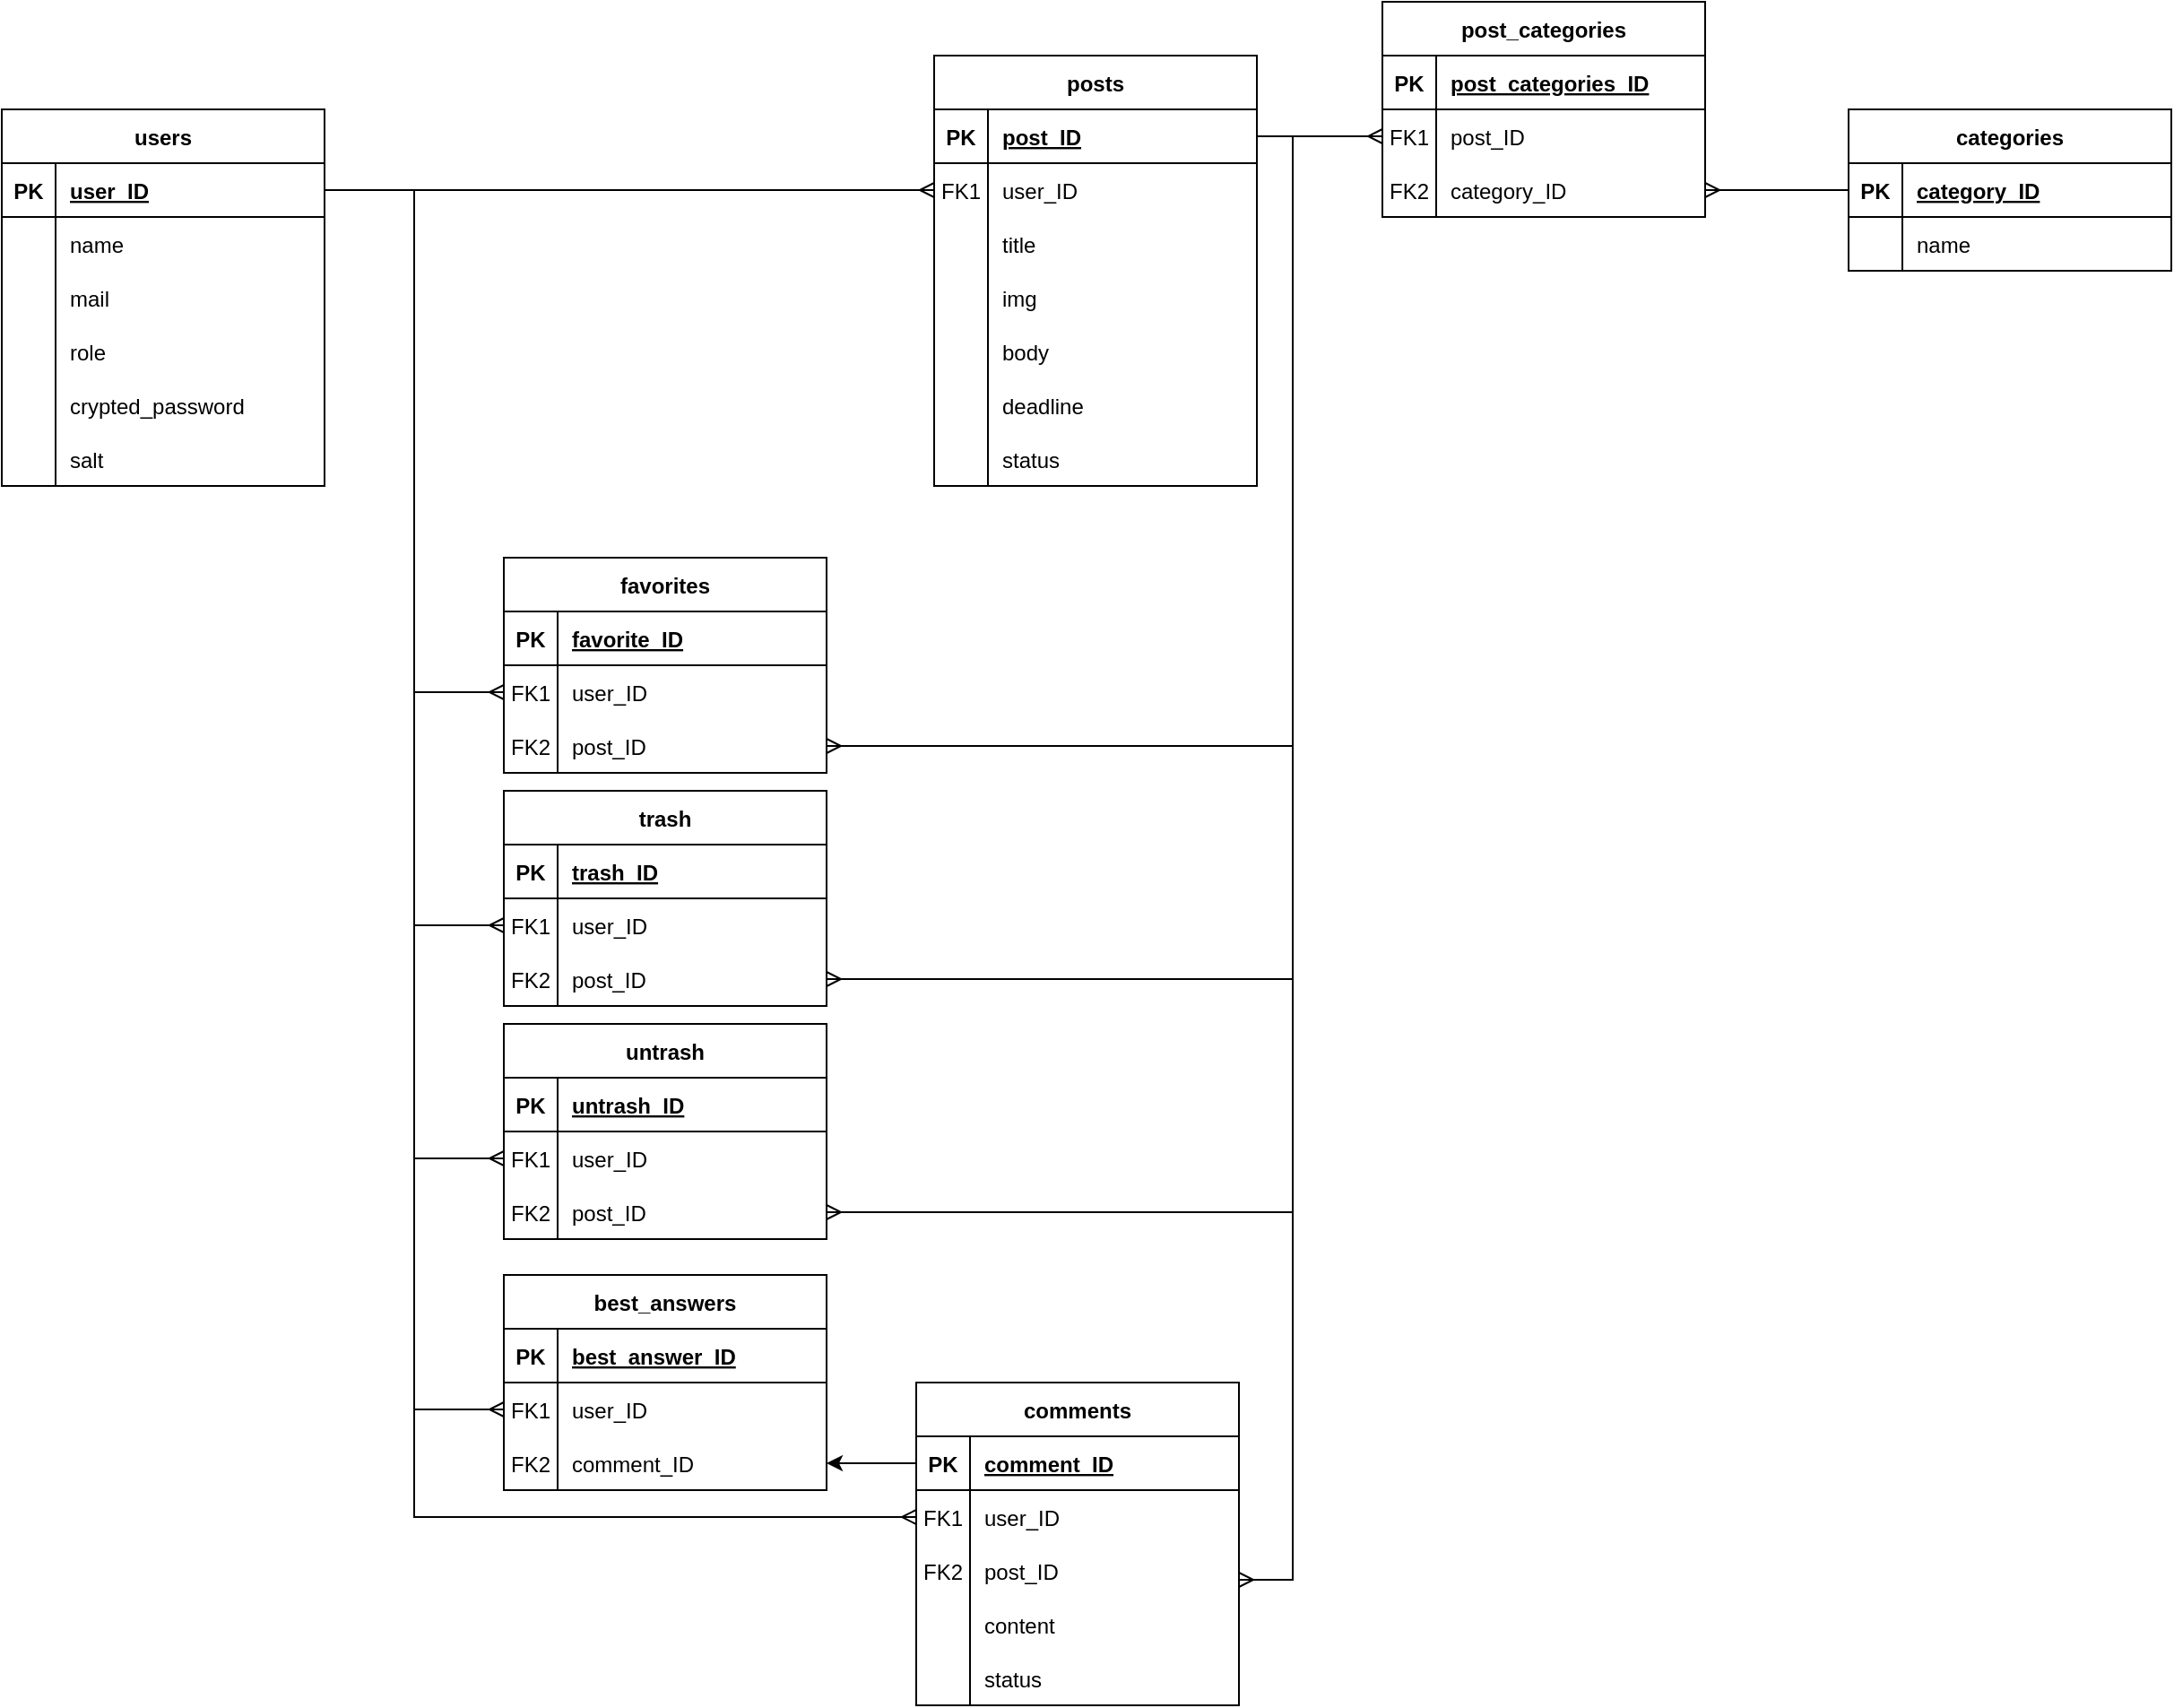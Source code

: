 <mxfile version="20.7.4" type="github">
  <diagram id="R2lEEEUBdFMjLlhIrx00" name="Page-1">
    <mxGraphModel dx="2122" dy="864" grid="1" gridSize="10" guides="1" tooltips="1" connect="1" arrows="1" fold="1" page="1" pageScale="1" pageWidth="850" pageHeight="1100" math="0" shadow="0" extFonts="Permanent Marker^https://fonts.googleapis.com/css?family=Permanent+Marker">
      <root>
        <mxCell id="0" />
        <mxCell id="1" parent="0" />
        <mxCell id="BX72j3IuaLmBY0TbbBSg-1" value="users" style="shape=table;startSize=30;container=1;collapsible=1;childLayout=tableLayout;fixedRows=1;rowLines=0;fontStyle=1;align=center;resizeLast=1;rounded=0;shadow=0;sketch=0;strokeColor=default;strokeWidth=1;" vertex="1" parent="1">
          <mxGeometry x="-800" y="70" width="180" height="210" as="geometry" />
        </mxCell>
        <mxCell id="BX72j3IuaLmBY0TbbBSg-2" value="" style="shape=tableRow;horizontal=0;startSize=0;swimlaneHead=0;swimlaneBody=0;fillColor=none;collapsible=0;dropTarget=0;points=[[0,0.5],[1,0.5]];portConstraint=eastwest;top=0;left=0;right=0;bottom=1;rounded=0;shadow=0;sketch=0;strokeColor=default;strokeWidth=1;" vertex="1" parent="BX72j3IuaLmBY0TbbBSg-1">
          <mxGeometry y="30" width="180" height="30" as="geometry" />
        </mxCell>
        <mxCell id="BX72j3IuaLmBY0TbbBSg-3" value="PK" style="shape=partialRectangle;connectable=0;fillColor=none;top=0;left=0;bottom=0;right=0;fontStyle=1;overflow=hidden;rounded=0;shadow=0;sketch=0;strokeColor=default;strokeWidth=1;" vertex="1" parent="BX72j3IuaLmBY0TbbBSg-2">
          <mxGeometry width="30" height="30" as="geometry">
            <mxRectangle width="30" height="30" as="alternateBounds" />
          </mxGeometry>
        </mxCell>
        <mxCell id="BX72j3IuaLmBY0TbbBSg-4" value="user_ID" style="shape=partialRectangle;connectable=0;fillColor=none;top=0;left=0;bottom=0;right=0;align=left;spacingLeft=6;fontStyle=5;overflow=hidden;rounded=0;shadow=0;sketch=0;strokeColor=default;strokeWidth=1;" vertex="1" parent="BX72j3IuaLmBY0TbbBSg-2">
          <mxGeometry x="30" width="150" height="30" as="geometry">
            <mxRectangle width="150" height="30" as="alternateBounds" />
          </mxGeometry>
        </mxCell>
        <mxCell id="BX72j3IuaLmBY0TbbBSg-5" value="" style="shape=tableRow;horizontal=0;startSize=0;swimlaneHead=0;swimlaneBody=0;fillColor=none;collapsible=0;dropTarget=0;points=[[0,0.5],[1,0.5]];portConstraint=eastwest;top=0;left=0;right=0;bottom=0;rounded=0;shadow=0;sketch=0;strokeColor=default;strokeWidth=1;" vertex="1" parent="BX72j3IuaLmBY0TbbBSg-1">
          <mxGeometry y="60" width="180" height="30" as="geometry" />
        </mxCell>
        <mxCell id="BX72j3IuaLmBY0TbbBSg-6" value="" style="shape=partialRectangle;connectable=0;fillColor=none;top=0;left=0;bottom=0;right=0;editable=1;overflow=hidden;rounded=0;shadow=0;sketch=0;strokeColor=default;strokeWidth=1;" vertex="1" parent="BX72j3IuaLmBY0TbbBSg-5">
          <mxGeometry width="30" height="30" as="geometry">
            <mxRectangle width="30" height="30" as="alternateBounds" />
          </mxGeometry>
        </mxCell>
        <mxCell id="BX72j3IuaLmBY0TbbBSg-7" value="name" style="shape=partialRectangle;connectable=0;fillColor=none;top=0;left=0;bottom=0;right=0;align=left;spacingLeft=6;overflow=hidden;rounded=0;shadow=0;sketch=0;strokeColor=default;strokeWidth=1;" vertex="1" parent="BX72j3IuaLmBY0TbbBSg-5">
          <mxGeometry x="30" width="150" height="30" as="geometry">
            <mxRectangle width="150" height="30" as="alternateBounds" />
          </mxGeometry>
        </mxCell>
        <mxCell id="BX72j3IuaLmBY0TbbBSg-8" value="" style="shape=tableRow;horizontal=0;startSize=0;swimlaneHead=0;swimlaneBody=0;fillColor=none;collapsible=0;dropTarget=0;points=[[0,0.5],[1,0.5]];portConstraint=eastwest;top=0;left=0;right=0;bottom=0;rounded=0;shadow=0;sketch=0;strokeColor=default;strokeWidth=1;" vertex="1" parent="BX72j3IuaLmBY0TbbBSg-1">
          <mxGeometry y="90" width="180" height="30" as="geometry" />
        </mxCell>
        <mxCell id="BX72j3IuaLmBY0TbbBSg-9" value="" style="shape=partialRectangle;connectable=0;fillColor=none;top=0;left=0;bottom=0;right=0;editable=1;overflow=hidden;rounded=0;shadow=0;sketch=0;strokeColor=default;strokeWidth=1;" vertex="1" parent="BX72j3IuaLmBY0TbbBSg-8">
          <mxGeometry width="30" height="30" as="geometry">
            <mxRectangle width="30" height="30" as="alternateBounds" />
          </mxGeometry>
        </mxCell>
        <mxCell id="BX72j3IuaLmBY0TbbBSg-10" value="mail" style="shape=partialRectangle;connectable=0;fillColor=none;top=0;left=0;bottom=0;right=0;align=left;spacingLeft=6;overflow=hidden;rounded=0;shadow=0;sketch=0;strokeColor=default;strokeWidth=1;" vertex="1" parent="BX72j3IuaLmBY0TbbBSg-8">
          <mxGeometry x="30" width="150" height="30" as="geometry">
            <mxRectangle width="150" height="30" as="alternateBounds" />
          </mxGeometry>
        </mxCell>
        <mxCell id="BX72j3IuaLmBY0TbbBSg-11" style="shape=tableRow;horizontal=0;startSize=0;swimlaneHead=0;swimlaneBody=0;fillColor=none;collapsible=0;dropTarget=0;points=[[0,0.5],[1,0.5]];portConstraint=eastwest;top=0;left=0;right=0;bottom=0;rounded=0;shadow=0;sketch=0;strokeColor=default;strokeWidth=1;" vertex="1" parent="BX72j3IuaLmBY0TbbBSg-1">
          <mxGeometry y="120" width="180" height="30" as="geometry" />
        </mxCell>
        <mxCell id="BX72j3IuaLmBY0TbbBSg-12" style="shape=partialRectangle;connectable=0;fillColor=none;top=0;left=0;bottom=0;right=0;editable=1;overflow=hidden;rounded=0;shadow=0;sketch=0;strokeColor=default;strokeWidth=1;" vertex="1" parent="BX72j3IuaLmBY0TbbBSg-11">
          <mxGeometry width="30" height="30" as="geometry">
            <mxRectangle width="30" height="30" as="alternateBounds" />
          </mxGeometry>
        </mxCell>
        <mxCell id="BX72j3IuaLmBY0TbbBSg-13" value="role" style="shape=partialRectangle;connectable=0;fillColor=none;top=0;left=0;bottom=0;right=0;align=left;spacingLeft=6;overflow=hidden;rounded=0;shadow=0;sketch=0;strokeColor=default;strokeWidth=1;" vertex="1" parent="BX72j3IuaLmBY0TbbBSg-11">
          <mxGeometry x="30" width="150" height="30" as="geometry">
            <mxRectangle width="150" height="30" as="alternateBounds" />
          </mxGeometry>
        </mxCell>
        <mxCell id="BX72j3IuaLmBY0TbbBSg-14" style="shape=tableRow;horizontal=0;startSize=0;swimlaneHead=0;swimlaneBody=0;fillColor=none;collapsible=0;dropTarget=0;points=[[0,0.5],[1,0.5]];portConstraint=eastwest;top=0;left=0;right=0;bottom=0;rounded=0;shadow=0;sketch=0;strokeColor=default;strokeWidth=1;" vertex="1" parent="BX72j3IuaLmBY0TbbBSg-1">
          <mxGeometry y="150" width="180" height="30" as="geometry" />
        </mxCell>
        <mxCell id="BX72j3IuaLmBY0TbbBSg-15" style="shape=partialRectangle;connectable=0;fillColor=none;top=0;left=0;bottom=0;right=0;editable=1;overflow=hidden;rounded=0;shadow=0;sketch=0;strokeColor=default;strokeWidth=1;" vertex="1" parent="BX72j3IuaLmBY0TbbBSg-14">
          <mxGeometry width="30" height="30" as="geometry">
            <mxRectangle width="30" height="30" as="alternateBounds" />
          </mxGeometry>
        </mxCell>
        <mxCell id="BX72j3IuaLmBY0TbbBSg-16" value="crypted_password" style="shape=partialRectangle;connectable=0;fillColor=none;top=0;left=0;bottom=0;right=0;align=left;spacingLeft=6;overflow=hidden;rounded=0;shadow=0;sketch=0;strokeColor=default;strokeWidth=1;" vertex="1" parent="BX72j3IuaLmBY0TbbBSg-14">
          <mxGeometry x="30" width="150" height="30" as="geometry">
            <mxRectangle width="150" height="30" as="alternateBounds" />
          </mxGeometry>
        </mxCell>
        <mxCell id="BX72j3IuaLmBY0TbbBSg-17" style="shape=tableRow;horizontal=0;startSize=0;swimlaneHead=0;swimlaneBody=0;fillColor=none;collapsible=0;dropTarget=0;points=[[0,0.5],[1,0.5]];portConstraint=eastwest;top=0;left=0;right=0;bottom=0;rounded=0;shadow=0;sketch=0;strokeColor=default;strokeWidth=1;" vertex="1" parent="BX72j3IuaLmBY0TbbBSg-1">
          <mxGeometry y="180" width="180" height="30" as="geometry" />
        </mxCell>
        <mxCell id="BX72j3IuaLmBY0TbbBSg-18" style="shape=partialRectangle;connectable=0;fillColor=none;top=0;left=0;bottom=0;right=0;editable=1;overflow=hidden;rounded=0;shadow=0;sketch=0;strokeColor=default;strokeWidth=1;" vertex="1" parent="BX72j3IuaLmBY0TbbBSg-17">
          <mxGeometry width="30" height="30" as="geometry">
            <mxRectangle width="30" height="30" as="alternateBounds" />
          </mxGeometry>
        </mxCell>
        <mxCell id="BX72j3IuaLmBY0TbbBSg-19" value="salt" style="shape=partialRectangle;connectable=0;fillColor=none;top=0;left=0;bottom=0;right=0;align=left;spacingLeft=6;overflow=hidden;rounded=0;shadow=0;sketch=0;strokeColor=default;strokeWidth=1;" vertex="1" parent="BX72j3IuaLmBY0TbbBSg-17">
          <mxGeometry x="30" width="150" height="30" as="geometry">
            <mxRectangle width="150" height="30" as="alternateBounds" />
          </mxGeometry>
        </mxCell>
        <mxCell id="BX72j3IuaLmBY0TbbBSg-20" value="posts" style="shape=table;startSize=30;container=1;collapsible=1;childLayout=tableLayout;fixedRows=1;rowLines=0;fontStyle=1;align=center;resizeLast=1;rounded=0;shadow=0;sketch=0;strokeColor=default;strokeWidth=1;" vertex="1" parent="1">
          <mxGeometry x="-280" y="40" width="180" height="240" as="geometry" />
        </mxCell>
        <mxCell id="BX72j3IuaLmBY0TbbBSg-21" value="" style="shape=tableRow;horizontal=0;startSize=0;swimlaneHead=0;swimlaneBody=0;fillColor=none;collapsible=0;dropTarget=0;points=[[0,0.5],[1,0.5]];portConstraint=eastwest;top=0;left=0;right=0;bottom=1;rounded=0;shadow=0;sketch=0;strokeColor=default;strokeWidth=1;" vertex="1" parent="BX72j3IuaLmBY0TbbBSg-20">
          <mxGeometry y="30" width="180" height="30" as="geometry" />
        </mxCell>
        <mxCell id="BX72j3IuaLmBY0TbbBSg-22" value="PK" style="shape=partialRectangle;connectable=0;fillColor=none;top=0;left=0;bottom=0;right=0;fontStyle=1;overflow=hidden;rounded=0;shadow=0;sketch=0;strokeColor=default;strokeWidth=1;" vertex="1" parent="BX72j3IuaLmBY0TbbBSg-21">
          <mxGeometry width="30" height="30" as="geometry">
            <mxRectangle width="30" height="30" as="alternateBounds" />
          </mxGeometry>
        </mxCell>
        <mxCell id="BX72j3IuaLmBY0TbbBSg-23" value="post_ID" style="shape=partialRectangle;connectable=0;fillColor=none;top=0;left=0;bottom=0;right=0;align=left;spacingLeft=6;fontStyle=5;overflow=hidden;rounded=0;shadow=0;sketch=0;strokeColor=default;strokeWidth=1;" vertex="1" parent="BX72j3IuaLmBY0TbbBSg-21">
          <mxGeometry x="30" width="150" height="30" as="geometry">
            <mxRectangle width="150" height="30" as="alternateBounds" />
          </mxGeometry>
        </mxCell>
        <mxCell id="BX72j3IuaLmBY0TbbBSg-24" value="" style="shape=tableRow;horizontal=0;startSize=0;swimlaneHead=0;swimlaneBody=0;fillColor=none;collapsible=0;dropTarget=0;points=[[0,0.5],[1,0.5]];portConstraint=eastwest;top=0;left=0;right=0;bottom=0;rounded=0;shadow=0;sketch=0;strokeColor=default;strokeWidth=1;" vertex="1" parent="BX72j3IuaLmBY0TbbBSg-20">
          <mxGeometry y="60" width="180" height="30" as="geometry" />
        </mxCell>
        <mxCell id="BX72j3IuaLmBY0TbbBSg-25" value="FK1" style="shape=partialRectangle;connectable=0;fillColor=none;top=0;left=0;bottom=0;right=0;editable=1;overflow=hidden;rounded=0;shadow=0;sketch=0;strokeColor=default;strokeWidth=1;" vertex="1" parent="BX72j3IuaLmBY0TbbBSg-24">
          <mxGeometry width="30" height="30" as="geometry">
            <mxRectangle width="30" height="30" as="alternateBounds" />
          </mxGeometry>
        </mxCell>
        <mxCell id="BX72j3IuaLmBY0TbbBSg-26" value="user_ID" style="shape=partialRectangle;connectable=0;fillColor=none;top=0;left=0;bottom=0;right=0;align=left;spacingLeft=6;overflow=hidden;rounded=0;shadow=0;sketch=0;strokeColor=default;strokeWidth=1;" vertex="1" parent="BX72j3IuaLmBY0TbbBSg-24">
          <mxGeometry x="30" width="150" height="30" as="geometry">
            <mxRectangle width="150" height="30" as="alternateBounds" />
          </mxGeometry>
        </mxCell>
        <mxCell id="BX72j3IuaLmBY0TbbBSg-27" value="" style="shape=tableRow;horizontal=0;startSize=0;swimlaneHead=0;swimlaneBody=0;fillColor=none;collapsible=0;dropTarget=0;points=[[0,0.5],[1,0.5]];portConstraint=eastwest;top=0;left=0;right=0;bottom=0;rounded=0;shadow=0;sketch=0;strokeColor=default;strokeWidth=1;" vertex="1" parent="BX72j3IuaLmBY0TbbBSg-20">
          <mxGeometry y="90" width="180" height="30" as="geometry" />
        </mxCell>
        <mxCell id="BX72j3IuaLmBY0TbbBSg-28" value="" style="shape=partialRectangle;connectable=0;fillColor=none;top=0;left=0;bottom=0;right=0;editable=1;overflow=hidden;rounded=0;shadow=0;sketch=0;strokeColor=default;strokeWidth=1;" vertex="1" parent="BX72j3IuaLmBY0TbbBSg-27">
          <mxGeometry width="30" height="30" as="geometry">
            <mxRectangle width="30" height="30" as="alternateBounds" />
          </mxGeometry>
        </mxCell>
        <mxCell id="BX72j3IuaLmBY0TbbBSg-29" value="title" style="shape=partialRectangle;connectable=0;fillColor=none;top=0;left=0;bottom=0;right=0;align=left;spacingLeft=6;overflow=hidden;rounded=0;shadow=0;sketch=0;strokeColor=default;strokeWidth=1;" vertex="1" parent="BX72j3IuaLmBY0TbbBSg-27">
          <mxGeometry x="30" width="150" height="30" as="geometry">
            <mxRectangle width="150" height="30" as="alternateBounds" />
          </mxGeometry>
        </mxCell>
        <mxCell id="BX72j3IuaLmBY0TbbBSg-30" style="shape=tableRow;horizontal=0;startSize=0;swimlaneHead=0;swimlaneBody=0;fillColor=none;collapsible=0;dropTarget=0;points=[[0,0.5],[1,0.5]];portConstraint=eastwest;top=0;left=0;right=0;bottom=0;rounded=0;shadow=0;sketch=0;strokeColor=default;strokeWidth=1;" vertex="1" parent="BX72j3IuaLmBY0TbbBSg-20">
          <mxGeometry y="120" width="180" height="30" as="geometry" />
        </mxCell>
        <mxCell id="BX72j3IuaLmBY0TbbBSg-31" style="shape=partialRectangle;connectable=0;fillColor=none;top=0;left=0;bottom=0;right=0;editable=1;overflow=hidden;rounded=0;shadow=0;sketch=0;strokeColor=default;strokeWidth=1;" vertex="1" parent="BX72j3IuaLmBY0TbbBSg-30">
          <mxGeometry width="30" height="30" as="geometry">
            <mxRectangle width="30" height="30" as="alternateBounds" />
          </mxGeometry>
        </mxCell>
        <mxCell id="BX72j3IuaLmBY0TbbBSg-32" value="img" style="shape=partialRectangle;connectable=0;fillColor=none;top=0;left=0;bottom=0;right=0;align=left;spacingLeft=6;overflow=hidden;rounded=0;shadow=0;sketch=0;strokeColor=default;strokeWidth=1;" vertex="1" parent="BX72j3IuaLmBY0TbbBSg-30">
          <mxGeometry x="30" width="150" height="30" as="geometry">
            <mxRectangle width="150" height="30" as="alternateBounds" />
          </mxGeometry>
        </mxCell>
        <mxCell id="BX72j3IuaLmBY0TbbBSg-33" style="shape=tableRow;horizontal=0;startSize=0;swimlaneHead=0;swimlaneBody=0;fillColor=none;collapsible=0;dropTarget=0;points=[[0,0.5],[1,0.5]];portConstraint=eastwest;top=0;left=0;right=0;bottom=0;rounded=0;shadow=0;sketch=0;strokeColor=default;strokeWidth=1;" vertex="1" parent="BX72j3IuaLmBY0TbbBSg-20">
          <mxGeometry y="150" width="180" height="30" as="geometry" />
        </mxCell>
        <mxCell id="BX72j3IuaLmBY0TbbBSg-34" style="shape=partialRectangle;connectable=0;fillColor=none;top=0;left=0;bottom=0;right=0;editable=1;overflow=hidden;rounded=0;shadow=0;sketch=0;strokeColor=default;strokeWidth=1;" vertex="1" parent="BX72j3IuaLmBY0TbbBSg-33">
          <mxGeometry width="30" height="30" as="geometry">
            <mxRectangle width="30" height="30" as="alternateBounds" />
          </mxGeometry>
        </mxCell>
        <mxCell id="BX72j3IuaLmBY0TbbBSg-35" value="body" style="shape=partialRectangle;connectable=0;fillColor=none;top=0;left=0;bottom=0;right=0;align=left;spacingLeft=6;overflow=hidden;rounded=0;shadow=0;sketch=0;strokeColor=default;strokeWidth=1;" vertex="1" parent="BX72j3IuaLmBY0TbbBSg-33">
          <mxGeometry x="30" width="150" height="30" as="geometry">
            <mxRectangle width="150" height="30" as="alternateBounds" />
          </mxGeometry>
        </mxCell>
        <mxCell id="BX72j3IuaLmBY0TbbBSg-39" style="shape=tableRow;horizontal=0;startSize=0;swimlaneHead=0;swimlaneBody=0;fillColor=none;collapsible=0;dropTarget=0;points=[[0,0.5],[1,0.5]];portConstraint=eastwest;top=0;left=0;right=0;bottom=0;rounded=0;shadow=0;sketch=0;strokeColor=default;strokeWidth=1;" vertex="1" parent="BX72j3IuaLmBY0TbbBSg-20">
          <mxGeometry y="180" width="180" height="30" as="geometry" />
        </mxCell>
        <mxCell id="BX72j3IuaLmBY0TbbBSg-40" style="shape=partialRectangle;connectable=0;fillColor=none;top=0;left=0;bottom=0;right=0;editable=1;overflow=hidden;rounded=0;shadow=0;sketch=0;strokeColor=default;strokeWidth=1;" vertex="1" parent="BX72j3IuaLmBY0TbbBSg-39">
          <mxGeometry width="30" height="30" as="geometry">
            <mxRectangle width="30" height="30" as="alternateBounds" />
          </mxGeometry>
        </mxCell>
        <mxCell id="BX72j3IuaLmBY0TbbBSg-41" value="deadline" style="shape=partialRectangle;connectable=0;fillColor=none;top=0;left=0;bottom=0;right=0;align=left;spacingLeft=6;overflow=hidden;rounded=0;shadow=0;sketch=0;strokeColor=default;strokeWidth=1;" vertex="1" parent="BX72j3IuaLmBY0TbbBSg-39">
          <mxGeometry x="30" width="150" height="30" as="geometry">
            <mxRectangle width="150" height="30" as="alternateBounds" />
          </mxGeometry>
        </mxCell>
        <mxCell id="BX72j3IuaLmBY0TbbBSg-42" style="shape=tableRow;horizontal=0;startSize=0;swimlaneHead=0;swimlaneBody=0;fillColor=none;collapsible=0;dropTarget=0;points=[[0,0.5],[1,0.5]];portConstraint=eastwest;top=0;left=0;right=0;bottom=0;rounded=0;shadow=0;sketch=0;strokeColor=default;strokeWidth=1;" vertex="1" parent="BX72j3IuaLmBY0TbbBSg-20">
          <mxGeometry y="210" width="180" height="30" as="geometry" />
        </mxCell>
        <mxCell id="BX72j3IuaLmBY0TbbBSg-43" style="shape=partialRectangle;connectable=0;fillColor=none;top=0;left=0;bottom=0;right=0;editable=1;overflow=hidden;rounded=0;shadow=0;sketch=0;strokeColor=default;strokeWidth=1;" vertex="1" parent="BX72j3IuaLmBY0TbbBSg-42">
          <mxGeometry width="30" height="30" as="geometry">
            <mxRectangle width="30" height="30" as="alternateBounds" />
          </mxGeometry>
        </mxCell>
        <mxCell id="BX72j3IuaLmBY0TbbBSg-44" value="status" style="shape=partialRectangle;connectable=0;fillColor=none;top=0;left=0;bottom=0;right=0;align=left;spacingLeft=6;overflow=hidden;rounded=0;shadow=0;sketch=0;strokeColor=default;strokeWidth=1;" vertex="1" parent="BX72j3IuaLmBY0TbbBSg-42">
          <mxGeometry x="30" width="150" height="30" as="geometry">
            <mxRectangle width="150" height="30" as="alternateBounds" />
          </mxGeometry>
        </mxCell>
        <mxCell id="BX72j3IuaLmBY0TbbBSg-45" style="edgeStyle=orthogonalEdgeStyle;rounded=0;orthogonalLoop=1;jettySize=auto;html=1;endArrow=ERmany;endFill=0;" edge="1" parent="1" source="BX72j3IuaLmBY0TbbBSg-46" target="BX72j3IuaLmBY0TbbBSg-127">
          <mxGeometry relative="1" as="geometry" />
        </mxCell>
        <mxCell id="BX72j3IuaLmBY0TbbBSg-46" value="categories" style="shape=table;startSize=30;container=1;collapsible=1;childLayout=tableLayout;fixedRows=1;rowLines=0;fontStyle=1;align=center;resizeLast=1;rounded=0;shadow=0;sketch=0;strokeColor=default;strokeWidth=1;" vertex="1" parent="1">
          <mxGeometry x="230" y="70" width="180" height="90" as="geometry" />
        </mxCell>
        <mxCell id="BX72j3IuaLmBY0TbbBSg-47" value="" style="shape=tableRow;horizontal=0;startSize=0;swimlaneHead=0;swimlaneBody=0;fillColor=none;collapsible=0;dropTarget=0;points=[[0,0.5],[1,0.5]];portConstraint=eastwest;top=0;left=0;right=0;bottom=1;rounded=0;shadow=0;sketch=0;strokeColor=default;strokeWidth=1;" vertex="1" parent="BX72j3IuaLmBY0TbbBSg-46">
          <mxGeometry y="30" width="180" height="30" as="geometry" />
        </mxCell>
        <mxCell id="BX72j3IuaLmBY0TbbBSg-48" value="PK" style="shape=partialRectangle;connectable=0;fillColor=none;top=0;left=0;bottom=0;right=0;fontStyle=1;overflow=hidden;rounded=0;shadow=0;sketch=0;strokeColor=default;strokeWidth=1;" vertex="1" parent="BX72j3IuaLmBY0TbbBSg-47">
          <mxGeometry width="30" height="30" as="geometry">
            <mxRectangle width="30" height="30" as="alternateBounds" />
          </mxGeometry>
        </mxCell>
        <mxCell id="BX72j3IuaLmBY0TbbBSg-49" value="category_ID" style="shape=partialRectangle;connectable=0;fillColor=none;top=0;left=0;bottom=0;right=0;align=left;spacingLeft=6;fontStyle=5;overflow=hidden;rounded=0;shadow=0;sketch=0;strokeColor=default;strokeWidth=1;" vertex="1" parent="BX72j3IuaLmBY0TbbBSg-47">
          <mxGeometry x="30" width="150" height="30" as="geometry">
            <mxRectangle width="150" height="30" as="alternateBounds" />
          </mxGeometry>
        </mxCell>
        <mxCell id="BX72j3IuaLmBY0TbbBSg-50" value="" style="shape=tableRow;horizontal=0;startSize=0;swimlaneHead=0;swimlaneBody=0;fillColor=none;collapsible=0;dropTarget=0;points=[[0,0.5],[1,0.5]];portConstraint=eastwest;top=0;left=0;right=0;bottom=0;rounded=0;shadow=0;sketch=0;strokeColor=default;strokeWidth=1;" vertex="1" parent="BX72j3IuaLmBY0TbbBSg-46">
          <mxGeometry y="60" width="180" height="30" as="geometry" />
        </mxCell>
        <mxCell id="BX72j3IuaLmBY0TbbBSg-51" value="" style="shape=partialRectangle;connectable=0;fillColor=none;top=0;left=0;bottom=0;right=0;editable=1;overflow=hidden;rounded=0;shadow=0;sketch=0;strokeColor=default;strokeWidth=1;" vertex="1" parent="BX72j3IuaLmBY0TbbBSg-50">
          <mxGeometry width="30" height="30" as="geometry">
            <mxRectangle width="30" height="30" as="alternateBounds" />
          </mxGeometry>
        </mxCell>
        <mxCell id="BX72j3IuaLmBY0TbbBSg-52" value="name" style="shape=partialRectangle;connectable=0;fillColor=none;top=0;left=0;bottom=0;right=0;align=left;spacingLeft=6;overflow=hidden;rounded=0;shadow=0;sketch=0;strokeColor=default;strokeWidth=1;" vertex="1" parent="BX72j3IuaLmBY0TbbBSg-50">
          <mxGeometry x="30" width="150" height="30" as="geometry">
            <mxRectangle width="150" height="30" as="alternateBounds" />
          </mxGeometry>
        </mxCell>
        <mxCell id="BX72j3IuaLmBY0TbbBSg-53" value="favorites" style="shape=table;startSize=30;container=1;collapsible=1;childLayout=tableLayout;fixedRows=1;rowLines=0;fontStyle=1;align=center;resizeLast=1;rounded=0;shadow=0;sketch=0;strokeColor=default;strokeWidth=1;" vertex="1" parent="1">
          <mxGeometry x="-520" y="320" width="180" height="120" as="geometry" />
        </mxCell>
        <mxCell id="BX72j3IuaLmBY0TbbBSg-54" value="" style="shape=tableRow;horizontal=0;startSize=0;swimlaneHead=0;swimlaneBody=0;fillColor=none;collapsible=0;dropTarget=0;points=[[0,0.5],[1,0.5]];portConstraint=eastwest;top=0;left=0;right=0;bottom=1;rounded=0;shadow=0;sketch=0;strokeColor=default;strokeWidth=1;" vertex="1" parent="BX72j3IuaLmBY0TbbBSg-53">
          <mxGeometry y="30" width="180" height="30" as="geometry" />
        </mxCell>
        <mxCell id="BX72j3IuaLmBY0TbbBSg-55" value="PK" style="shape=partialRectangle;connectable=0;fillColor=none;top=0;left=0;bottom=0;right=0;fontStyle=1;overflow=hidden;rounded=0;shadow=0;sketch=0;strokeColor=default;strokeWidth=1;" vertex="1" parent="BX72j3IuaLmBY0TbbBSg-54">
          <mxGeometry width="30" height="30" as="geometry">
            <mxRectangle width="30" height="30" as="alternateBounds" />
          </mxGeometry>
        </mxCell>
        <mxCell id="BX72j3IuaLmBY0TbbBSg-56" value="favorite_ID" style="shape=partialRectangle;connectable=0;fillColor=none;top=0;left=0;bottom=0;right=0;align=left;spacingLeft=6;fontStyle=5;overflow=hidden;rounded=0;shadow=0;sketch=0;strokeColor=default;strokeWidth=1;" vertex="1" parent="BX72j3IuaLmBY0TbbBSg-54">
          <mxGeometry x="30" width="150" height="30" as="geometry">
            <mxRectangle width="150" height="30" as="alternateBounds" />
          </mxGeometry>
        </mxCell>
        <mxCell id="BX72j3IuaLmBY0TbbBSg-57" value="" style="shape=tableRow;horizontal=0;startSize=0;swimlaneHead=0;swimlaneBody=0;fillColor=none;collapsible=0;dropTarget=0;points=[[0,0.5],[1,0.5]];portConstraint=eastwest;top=0;left=0;right=0;bottom=0;rounded=0;shadow=0;sketch=0;strokeColor=default;strokeWidth=1;" vertex="1" parent="BX72j3IuaLmBY0TbbBSg-53">
          <mxGeometry y="60" width="180" height="30" as="geometry" />
        </mxCell>
        <mxCell id="BX72j3IuaLmBY0TbbBSg-58" value="FK1" style="shape=partialRectangle;connectable=0;fillColor=none;top=0;left=0;bottom=0;right=0;editable=1;overflow=hidden;rounded=0;shadow=0;sketch=0;strokeColor=default;strokeWidth=1;" vertex="1" parent="BX72j3IuaLmBY0TbbBSg-57">
          <mxGeometry width="30" height="30" as="geometry">
            <mxRectangle width="30" height="30" as="alternateBounds" />
          </mxGeometry>
        </mxCell>
        <mxCell id="BX72j3IuaLmBY0TbbBSg-59" value="user_ID" style="shape=partialRectangle;connectable=0;fillColor=none;top=0;left=0;bottom=0;right=0;align=left;spacingLeft=6;overflow=hidden;rounded=0;shadow=0;sketch=0;strokeColor=default;strokeWidth=1;" vertex="1" parent="BX72j3IuaLmBY0TbbBSg-57">
          <mxGeometry x="30" width="150" height="30" as="geometry">
            <mxRectangle width="150" height="30" as="alternateBounds" />
          </mxGeometry>
        </mxCell>
        <mxCell id="BX72j3IuaLmBY0TbbBSg-60" style="shape=tableRow;horizontal=0;startSize=0;swimlaneHead=0;swimlaneBody=0;fillColor=none;collapsible=0;dropTarget=0;points=[[0,0.5],[1,0.5]];portConstraint=eastwest;top=0;left=0;right=0;bottom=0;rounded=0;shadow=0;sketch=0;strokeColor=default;strokeWidth=1;" vertex="1" parent="BX72j3IuaLmBY0TbbBSg-53">
          <mxGeometry y="90" width="180" height="30" as="geometry" />
        </mxCell>
        <mxCell id="BX72j3IuaLmBY0TbbBSg-61" value="FK2" style="shape=partialRectangle;connectable=0;fillColor=none;top=0;left=0;bottom=0;right=0;editable=1;overflow=hidden;rounded=0;shadow=0;sketch=0;strokeColor=default;strokeWidth=1;" vertex="1" parent="BX72j3IuaLmBY0TbbBSg-60">
          <mxGeometry width="30" height="30" as="geometry">
            <mxRectangle width="30" height="30" as="alternateBounds" />
          </mxGeometry>
        </mxCell>
        <mxCell id="BX72j3IuaLmBY0TbbBSg-62" value="post_ID" style="shape=partialRectangle;connectable=0;fillColor=none;top=0;left=0;bottom=0;right=0;align=left;spacingLeft=6;overflow=hidden;rounded=0;shadow=0;sketch=0;strokeColor=default;strokeWidth=1;" vertex="1" parent="BX72j3IuaLmBY0TbbBSg-60">
          <mxGeometry x="30" width="150" height="30" as="geometry">
            <mxRectangle width="150" height="30" as="alternateBounds" />
          </mxGeometry>
        </mxCell>
        <mxCell id="BX72j3IuaLmBY0TbbBSg-63" value="trash" style="shape=table;startSize=30;container=1;collapsible=1;childLayout=tableLayout;fixedRows=1;rowLines=0;fontStyle=1;align=center;resizeLast=1;rounded=0;shadow=0;sketch=0;strokeColor=default;strokeWidth=1;" vertex="1" parent="1">
          <mxGeometry x="-520" y="450" width="180" height="120" as="geometry" />
        </mxCell>
        <mxCell id="BX72j3IuaLmBY0TbbBSg-64" value="" style="shape=tableRow;horizontal=0;startSize=0;swimlaneHead=0;swimlaneBody=0;fillColor=none;collapsible=0;dropTarget=0;points=[[0,0.5],[1,0.5]];portConstraint=eastwest;top=0;left=0;right=0;bottom=1;rounded=0;shadow=0;sketch=0;strokeColor=default;strokeWidth=1;" vertex="1" parent="BX72j3IuaLmBY0TbbBSg-63">
          <mxGeometry y="30" width="180" height="30" as="geometry" />
        </mxCell>
        <mxCell id="BX72j3IuaLmBY0TbbBSg-65" value="PK" style="shape=partialRectangle;connectable=0;fillColor=none;top=0;left=0;bottom=0;right=0;fontStyle=1;overflow=hidden;rounded=0;shadow=0;sketch=0;strokeColor=default;strokeWidth=1;" vertex="1" parent="BX72j3IuaLmBY0TbbBSg-64">
          <mxGeometry width="30" height="30" as="geometry">
            <mxRectangle width="30" height="30" as="alternateBounds" />
          </mxGeometry>
        </mxCell>
        <mxCell id="BX72j3IuaLmBY0TbbBSg-66" value="trash_ID" style="shape=partialRectangle;connectable=0;fillColor=none;top=0;left=0;bottom=0;right=0;align=left;spacingLeft=6;fontStyle=5;overflow=hidden;rounded=0;shadow=0;sketch=0;strokeColor=default;strokeWidth=1;" vertex="1" parent="BX72j3IuaLmBY0TbbBSg-64">
          <mxGeometry x="30" width="150" height="30" as="geometry">
            <mxRectangle width="150" height="30" as="alternateBounds" />
          </mxGeometry>
        </mxCell>
        <mxCell id="BX72j3IuaLmBY0TbbBSg-67" value="" style="shape=tableRow;horizontal=0;startSize=0;swimlaneHead=0;swimlaneBody=0;fillColor=none;collapsible=0;dropTarget=0;points=[[0,0.5],[1,0.5]];portConstraint=eastwest;top=0;left=0;right=0;bottom=0;rounded=0;shadow=0;sketch=0;strokeColor=default;strokeWidth=1;" vertex="1" parent="BX72j3IuaLmBY0TbbBSg-63">
          <mxGeometry y="60" width="180" height="30" as="geometry" />
        </mxCell>
        <mxCell id="BX72j3IuaLmBY0TbbBSg-68" value="FK1" style="shape=partialRectangle;connectable=0;fillColor=none;top=0;left=0;bottom=0;right=0;editable=1;overflow=hidden;rounded=0;shadow=0;sketch=0;strokeColor=default;strokeWidth=1;" vertex="1" parent="BX72j3IuaLmBY0TbbBSg-67">
          <mxGeometry width="30" height="30" as="geometry">
            <mxRectangle width="30" height="30" as="alternateBounds" />
          </mxGeometry>
        </mxCell>
        <mxCell id="BX72j3IuaLmBY0TbbBSg-69" value="user_ID" style="shape=partialRectangle;connectable=0;fillColor=none;top=0;left=0;bottom=0;right=0;align=left;spacingLeft=6;overflow=hidden;rounded=0;shadow=0;sketch=0;strokeColor=default;strokeWidth=1;" vertex="1" parent="BX72j3IuaLmBY0TbbBSg-67">
          <mxGeometry x="30" width="150" height="30" as="geometry">
            <mxRectangle width="150" height="30" as="alternateBounds" />
          </mxGeometry>
        </mxCell>
        <mxCell id="BX72j3IuaLmBY0TbbBSg-70" style="shape=tableRow;horizontal=0;startSize=0;swimlaneHead=0;swimlaneBody=0;fillColor=none;collapsible=0;dropTarget=0;points=[[0,0.5],[1,0.5]];portConstraint=eastwest;top=0;left=0;right=0;bottom=0;rounded=0;shadow=0;sketch=0;strokeColor=default;strokeWidth=1;" vertex="1" parent="BX72j3IuaLmBY0TbbBSg-63">
          <mxGeometry y="90" width="180" height="30" as="geometry" />
        </mxCell>
        <mxCell id="BX72j3IuaLmBY0TbbBSg-71" value="FK2" style="shape=partialRectangle;connectable=0;fillColor=none;top=0;left=0;bottom=0;right=0;editable=1;overflow=hidden;rounded=0;shadow=0;sketch=0;strokeColor=default;strokeWidth=1;" vertex="1" parent="BX72j3IuaLmBY0TbbBSg-70">
          <mxGeometry width="30" height="30" as="geometry">
            <mxRectangle width="30" height="30" as="alternateBounds" />
          </mxGeometry>
        </mxCell>
        <mxCell id="BX72j3IuaLmBY0TbbBSg-72" value="post_ID" style="shape=partialRectangle;connectable=0;fillColor=none;top=0;left=0;bottom=0;right=0;align=left;spacingLeft=6;overflow=hidden;rounded=0;shadow=0;sketch=0;strokeColor=default;strokeWidth=1;" vertex="1" parent="BX72j3IuaLmBY0TbbBSg-70">
          <mxGeometry x="30" width="150" height="30" as="geometry">
            <mxRectangle width="150" height="30" as="alternateBounds" />
          </mxGeometry>
        </mxCell>
        <mxCell id="BX72j3IuaLmBY0TbbBSg-73" value="untrash" style="shape=table;startSize=30;container=1;collapsible=1;childLayout=tableLayout;fixedRows=1;rowLines=0;fontStyle=1;align=center;resizeLast=1;rounded=0;shadow=0;sketch=0;strokeColor=default;strokeWidth=1;" vertex="1" parent="1">
          <mxGeometry x="-520" y="580" width="180" height="120" as="geometry" />
        </mxCell>
        <mxCell id="BX72j3IuaLmBY0TbbBSg-74" value="" style="shape=tableRow;horizontal=0;startSize=0;swimlaneHead=0;swimlaneBody=0;fillColor=none;collapsible=0;dropTarget=0;points=[[0,0.5],[1,0.5]];portConstraint=eastwest;top=0;left=0;right=0;bottom=1;rounded=0;shadow=0;sketch=0;strokeColor=default;strokeWidth=1;" vertex="1" parent="BX72j3IuaLmBY0TbbBSg-73">
          <mxGeometry y="30" width="180" height="30" as="geometry" />
        </mxCell>
        <mxCell id="BX72j3IuaLmBY0TbbBSg-75" value="PK" style="shape=partialRectangle;connectable=0;fillColor=none;top=0;left=0;bottom=0;right=0;fontStyle=1;overflow=hidden;rounded=0;shadow=0;sketch=0;strokeColor=default;strokeWidth=1;" vertex="1" parent="BX72j3IuaLmBY0TbbBSg-74">
          <mxGeometry width="30" height="30" as="geometry">
            <mxRectangle width="30" height="30" as="alternateBounds" />
          </mxGeometry>
        </mxCell>
        <mxCell id="BX72j3IuaLmBY0TbbBSg-76" value="untrash_ID" style="shape=partialRectangle;connectable=0;fillColor=none;top=0;left=0;bottom=0;right=0;align=left;spacingLeft=6;fontStyle=5;overflow=hidden;rounded=0;shadow=0;sketch=0;strokeColor=default;strokeWidth=1;" vertex="1" parent="BX72j3IuaLmBY0TbbBSg-74">
          <mxGeometry x="30" width="150" height="30" as="geometry">
            <mxRectangle width="150" height="30" as="alternateBounds" />
          </mxGeometry>
        </mxCell>
        <mxCell id="BX72j3IuaLmBY0TbbBSg-77" value="" style="shape=tableRow;horizontal=0;startSize=0;swimlaneHead=0;swimlaneBody=0;fillColor=none;collapsible=0;dropTarget=0;points=[[0,0.5],[1,0.5]];portConstraint=eastwest;top=0;left=0;right=0;bottom=0;rounded=0;shadow=0;sketch=0;strokeColor=default;strokeWidth=1;" vertex="1" parent="BX72j3IuaLmBY0TbbBSg-73">
          <mxGeometry y="60" width="180" height="30" as="geometry" />
        </mxCell>
        <mxCell id="BX72j3IuaLmBY0TbbBSg-78" value="FK1" style="shape=partialRectangle;connectable=0;fillColor=none;top=0;left=0;bottom=0;right=0;editable=1;overflow=hidden;rounded=0;shadow=0;sketch=0;strokeColor=default;strokeWidth=1;" vertex="1" parent="BX72j3IuaLmBY0TbbBSg-77">
          <mxGeometry width="30" height="30" as="geometry">
            <mxRectangle width="30" height="30" as="alternateBounds" />
          </mxGeometry>
        </mxCell>
        <mxCell id="BX72j3IuaLmBY0TbbBSg-79" value="user_ID" style="shape=partialRectangle;connectable=0;fillColor=none;top=0;left=0;bottom=0;right=0;align=left;spacingLeft=6;overflow=hidden;rounded=0;shadow=0;sketch=0;strokeColor=default;strokeWidth=1;" vertex="1" parent="BX72j3IuaLmBY0TbbBSg-77">
          <mxGeometry x="30" width="150" height="30" as="geometry">
            <mxRectangle width="150" height="30" as="alternateBounds" />
          </mxGeometry>
        </mxCell>
        <mxCell id="BX72j3IuaLmBY0TbbBSg-80" style="shape=tableRow;horizontal=0;startSize=0;swimlaneHead=0;swimlaneBody=0;fillColor=none;collapsible=0;dropTarget=0;points=[[0,0.5],[1,0.5]];portConstraint=eastwest;top=0;left=0;right=0;bottom=0;rounded=0;shadow=0;sketch=0;strokeColor=default;strokeWidth=1;" vertex="1" parent="BX72j3IuaLmBY0TbbBSg-73">
          <mxGeometry y="90" width="180" height="30" as="geometry" />
        </mxCell>
        <mxCell id="BX72j3IuaLmBY0TbbBSg-81" value="FK2" style="shape=partialRectangle;connectable=0;fillColor=none;top=0;left=0;bottom=0;right=0;editable=1;overflow=hidden;rounded=0;shadow=0;sketch=0;strokeColor=default;strokeWidth=1;" vertex="1" parent="BX72j3IuaLmBY0TbbBSg-80">
          <mxGeometry width="30" height="30" as="geometry">
            <mxRectangle width="30" height="30" as="alternateBounds" />
          </mxGeometry>
        </mxCell>
        <mxCell id="BX72j3IuaLmBY0TbbBSg-82" value="post_ID" style="shape=partialRectangle;connectable=0;fillColor=none;top=0;left=0;bottom=0;right=0;align=left;spacingLeft=6;overflow=hidden;rounded=0;shadow=0;sketch=0;strokeColor=default;strokeWidth=1;" vertex="1" parent="BX72j3IuaLmBY0TbbBSg-80">
          <mxGeometry x="30" width="150" height="30" as="geometry">
            <mxRectangle width="150" height="30" as="alternateBounds" />
          </mxGeometry>
        </mxCell>
        <mxCell id="BX72j3IuaLmBY0TbbBSg-83" value="best_answers" style="shape=table;startSize=30;container=1;collapsible=1;childLayout=tableLayout;fixedRows=1;rowLines=0;fontStyle=1;align=center;resizeLast=1;rounded=0;shadow=0;sketch=0;strokeColor=default;strokeWidth=1;" vertex="1" parent="1">
          <mxGeometry x="-520" y="720" width="180" height="120" as="geometry" />
        </mxCell>
        <mxCell id="BX72j3IuaLmBY0TbbBSg-84" value="" style="shape=tableRow;horizontal=0;startSize=0;swimlaneHead=0;swimlaneBody=0;fillColor=none;collapsible=0;dropTarget=0;points=[[0,0.5],[1,0.5]];portConstraint=eastwest;top=0;left=0;right=0;bottom=1;rounded=0;shadow=0;sketch=0;strokeColor=default;strokeWidth=1;" vertex="1" parent="BX72j3IuaLmBY0TbbBSg-83">
          <mxGeometry y="30" width="180" height="30" as="geometry" />
        </mxCell>
        <mxCell id="BX72j3IuaLmBY0TbbBSg-85" value="PK" style="shape=partialRectangle;connectable=0;fillColor=none;top=0;left=0;bottom=0;right=0;fontStyle=1;overflow=hidden;rounded=0;shadow=0;sketch=0;strokeColor=default;strokeWidth=1;" vertex="1" parent="BX72j3IuaLmBY0TbbBSg-84">
          <mxGeometry width="30" height="30" as="geometry">
            <mxRectangle width="30" height="30" as="alternateBounds" />
          </mxGeometry>
        </mxCell>
        <mxCell id="BX72j3IuaLmBY0TbbBSg-86" value="best_answer_ID" style="shape=partialRectangle;connectable=0;fillColor=none;top=0;left=0;bottom=0;right=0;align=left;spacingLeft=6;fontStyle=5;overflow=hidden;rounded=0;shadow=0;sketch=0;strokeColor=default;strokeWidth=1;" vertex="1" parent="BX72j3IuaLmBY0TbbBSg-84">
          <mxGeometry x="30" width="150" height="30" as="geometry">
            <mxRectangle width="150" height="30" as="alternateBounds" />
          </mxGeometry>
        </mxCell>
        <mxCell id="BX72j3IuaLmBY0TbbBSg-87" value="" style="shape=tableRow;horizontal=0;startSize=0;swimlaneHead=0;swimlaneBody=0;fillColor=none;collapsible=0;dropTarget=0;points=[[0,0.5],[1,0.5]];portConstraint=eastwest;top=0;left=0;right=0;bottom=0;rounded=0;shadow=0;sketch=0;strokeColor=default;strokeWidth=1;" vertex="1" parent="BX72j3IuaLmBY0TbbBSg-83">
          <mxGeometry y="60" width="180" height="30" as="geometry" />
        </mxCell>
        <mxCell id="BX72j3IuaLmBY0TbbBSg-88" value="FK1" style="shape=partialRectangle;connectable=0;fillColor=none;top=0;left=0;bottom=0;right=0;editable=1;overflow=hidden;rounded=0;shadow=0;sketch=0;strokeColor=default;strokeWidth=1;" vertex="1" parent="BX72j3IuaLmBY0TbbBSg-87">
          <mxGeometry width="30" height="30" as="geometry">
            <mxRectangle width="30" height="30" as="alternateBounds" />
          </mxGeometry>
        </mxCell>
        <mxCell id="BX72j3IuaLmBY0TbbBSg-89" value="user_ID" style="shape=partialRectangle;connectable=0;fillColor=none;top=0;left=0;bottom=0;right=0;align=left;spacingLeft=6;overflow=hidden;rounded=0;shadow=0;sketch=0;strokeColor=default;strokeWidth=1;" vertex="1" parent="BX72j3IuaLmBY0TbbBSg-87">
          <mxGeometry x="30" width="150" height="30" as="geometry">
            <mxRectangle width="150" height="30" as="alternateBounds" />
          </mxGeometry>
        </mxCell>
        <mxCell id="BX72j3IuaLmBY0TbbBSg-90" style="shape=tableRow;horizontal=0;startSize=0;swimlaneHead=0;swimlaneBody=0;fillColor=none;collapsible=0;dropTarget=0;points=[[0,0.5],[1,0.5]];portConstraint=eastwest;top=0;left=0;right=0;bottom=0;rounded=0;shadow=0;sketch=0;strokeColor=default;strokeWidth=1;" vertex="1" parent="BX72j3IuaLmBY0TbbBSg-83">
          <mxGeometry y="90" width="180" height="30" as="geometry" />
        </mxCell>
        <mxCell id="BX72j3IuaLmBY0TbbBSg-91" value="FK2" style="shape=partialRectangle;connectable=0;fillColor=none;top=0;left=0;bottom=0;right=0;editable=1;overflow=hidden;rounded=0;shadow=0;sketch=0;strokeColor=default;strokeWidth=1;" vertex="1" parent="BX72j3IuaLmBY0TbbBSg-90">
          <mxGeometry width="30" height="30" as="geometry">
            <mxRectangle width="30" height="30" as="alternateBounds" />
          </mxGeometry>
        </mxCell>
        <mxCell id="BX72j3IuaLmBY0TbbBSg-92" value="comment_ID" style="shape=partialRectangle;connectable=0;fillColor=none;top=0;left=0;bottom=0;right=0;align=left;spacingLeft=6;overflow=hidden;rounded=0;shadow=0;sketch=0;strokeColor=default;strokeWidth=1;" vertex="1" parent="BX72j3IuaLmBY0TbbBSg-90">
          <mxGeometry x="30" width="150" height="30" as="geometry">
            <mxRectangle width="150" height="30" as="alternateBounds" />
          </mxGeometry>
        </mxCell>
        <mxCell id="BX72j3IuaLmBY0TbbBSg-93" value="comments" style="shape=table;startSize=30;container=1;collapsible=1;childLayout=tableLayout;fixedRows=1;rowLines=0;fontStyle=1;align=center;resizeLast=1;rounded=0;shadow=0;sketch=0;strokeColor=default;strokeWidth=1;" vertex="1" parent="1">
          <mxGeometry x="-290" y="780" width="180" height="180" as="geometry" />
        </mxCell>
        <mxCell id="BX72j3IuaLmBY0TbbBSg-94" value="" style="shape=tableRow;horizontal=0;startSize=0;swimlaneHead=0;swimlaneBody=0;fillColor=none;collapsible=0;dropTarget=0;points=[[0,0.5],[1,0.5]];portConstraint=eastwest;top=0;left=0;right=0;bottom=1;rounded=0;shadow=0;sketch=0;strokeColor=default;strokeWidth=1;" vertex="1" parent="BX72j3IuaLmBY0TbbBSg-93">
          <mxGeometry y="30" width="180" height="30" as="geometry" />
        </mxCell>
        <mxCell id="BX72j3IuaLmBY0TbbBSg-95" value="PK" style="shape=partialRectangle;connectable=0;fillColor=none;top=0;left=0;bottom=0;right=0;fontStyle=1;overflow=hidden;rounded=0;shadow=0;sketch=0;strokeColor=default;strokeWidth=1;" vertex="1" parent="BX72j3IuaLmBY0TbbBSg-94">
          <mxGeometry width="30" height="30" as="geometry">
            <mxRectangle width="30" height="30" as="alternateBounds" />
          </mxGeometry>
        </mxCell>
        <mxCell id="BX72j3IuaLmBY0TbbBSg-96" value="comment_ID" style="shape=partialRectangle;connectable=0;fillColor=none;top=0;left=0;bottom=0;right=0;align=left;spacingLeft=6;fontStyle=5;overflow=hidden;rounded=0;shadow=0;sketch=0;strokeColor=default;strokeWidth=1;" vertex="1" parent="BX72j3IuaLmBY0TbbBSg-94">
          <mxGeometry x="30" width="150" height="30" as="geometry">
            <mxRectangle width="150" height="30" as="alternateBounds" />
          </mxGeometry>
        </mxCell>
        <mxCell id="BX72j3IuaLmBY0TbbBSg-97" value="" style="shape=tableRow;horizontal=0;startSize=0;swimlaneHead=0;swimlaneBody=0;fillColor=none;collapsible=0;dropTarget=0;points=[[0,0.5],[1,0.5]];portConstraint=eastwest;top=0;left=0;right=0;bottom=0;rounded=0;shadow=0;sketch=0;strokeColor=default;strokeWidth=1;" vertex="1" parent="BX72j3IuaLmBY0TbbBSg-93">
          <mxGeometry y="60" width="180" height="30" as="geometry" />
        </mxCell>
        <mxCell id="BX72j3IuaLmBY0TbbBSg-98" value="FK1" style="shape=partialRectangle;connectable=0;fillColor=none;top=0;left=0;bottom=0;right=0;editable=1;overflow=hidden;rounded=0;shadow=0;sketch=0;strokeColor=default;strokeWidth=1;" vertex="1" parent="BX72j3IuaLmBY0TbbBSg-97">
          <mxGeometry width="30" height="30" as="geometry">
            <mxRectangle width="30" height="30" as="alternateBounds" />
          </mxGeometry>
        </mxCell>
        <mxCell id="BX72j3IuaLmBY0TbbBSg-99" value="user_ID" style="shape=partialRectangle;connectable=0;fillColor=none;top=0;left=0;bottom=0;right=0;align=left;spacingLeft=6;overflow=hidden;rounded=0;shadow=0;sketch=0;strokeColor=default;strokeWidth=1;" vertex="1" parent="BX72j3IuaLmBY0TbbBSg-97">
          <mxGeometry x="30" width="150" height="30" as="geometry">
            <mxRectangle width="150" height="30" as="alternateBounds" />
          </mxGeometry>
        </mxCell>
        <mxCell id="BX72j3IuaLmBY0TbbBSg-100" value="" style="shape=tableRow;horizontal=0;startSize=0;swimlaneHead=0;swimlaneBody=0;fillColor=none;collapsible=0;dropTarget=0;points=[[0,0.5],[1,0.5]];portConstraint=eastwest;top=0;left=0;right=0;bottom=0;rounded=0;shadow=0;sketch=0;strokeColor=default;strokeWidth=1;" vertex="1" parent="BX72j3IuaLmBY0TbbBSg-93">
          <mxGeometry y="90" width="180" height="30" as="geometry" />
        </mxCell>
        <mxCell id="BX72j3IuaLmBY0TbbBSg-101" value="FK2" style="shape=partialRectangle;connectable=0;fillColor=none;top=0;left=0;bottom=0;right=0;editable=1;overflow=hidden;rounded=0;shadow=0;sketch=0;strokeColor=default;strokeWidth=1;" vertex="1" parent="BX72j3IuaLmBY0TbbBSg-100">
          <mxGeometry width="30" height="30" as="geometry">
            <mxRectangle width="30" height="30" as="alternateBounds" />
          </mxGeometry>
        </mxCell>
        <mxCell id="BX72j3IuaLmBY0TbbBSg-102" value="post_ID" style="shape=partialRectangle;connectable=0;fillColor=none;top=0;left=0;bottom=0;right=0;align=left;spacingLeft=6;overflow=hidden;rounded=0;shadow=0;sketch=0;strokeColor=default;strokeWidth=1;" vertex="1" parent="BX72j3IuaLmBY0TbbBSg-100">
          <mxGeometry x="30" width="150" height="30" as="geometry">
            <mxRectangle width="150" height="30" as="alternateBounds" />
          </mxGeometry>
        </mxCell>
        <mxCell id="BX72j3IuaLmBY0TbbBSg-103" style="shape=tableRow;horizontal=0;startSize=0;swimlaneHead=0;swimlaneBody=0;fillColor=none;collapsible=0;dropTarget=0;points=[[0,0.5],[1,0.5]];portConstraint=eastwest;top=0;left=0;right=0;bottom=0;rounded=0;shadow=0;sketch=0;strokeColor=default;strokeWidth=1;" vertex="1" parent="BX72j3IuaLmBY0TbbBSg-93">
          <mxGeometry y="120" width="180" height="30" as="geometry" />
        </mxCell>
        <mxCell id="BX72j3IuaLmBY0TbbBSg-104" style="shape=partialRectangle;connectable=0;fillColor=none;top=0;left=0;bottom=0;right=0;editable=1;overflow=hidden;rounded=0;shadow=0;sketch=0;strokeColor=default;strokeWidth=1;" vertex="1" parent="BX72j3IuaLmBY0TbbBSg-103">
          <mxGeometry width="30" height="30" as="geometry">
            <mxRectangle width="30" height="30" as="alternateBounds" />
          </mxGeometry>
        </mxCell>
        <mxCell id="BX72j3IuaLmBY0TbbBSg-105" value="content" style="shape=partialRectangle;connectable=0;fillColor=none;top=0;left=0;bottom=0;right=0;align=left;spacingLeft=6;overflow=hidden;rounded=0;shadow=0;sketch=0;strokeColor=default;strokeWidth=1;" vertex="1" parent="BX72j3IuaLmBY0TbbBSg-103">
          <mxGeometry x="30" width="150" height="30" as="geometry">
            <mxRectangle width="150" height="30" as="alternateBounds" />
          </mxGeometry>
        </mxCell>
        <mxCell id="BX72j3IuaLmBY0TbbBSg-106" style="shape=tableRow;horizontal=0;startSize=0;swimlaneHead=0;swimlaneBody=0;fillColor=none;collapsible=0;dropTarget=0;points=[[0,0.5],[1,0.5]];portConstraint=eastwest;top=0;left=0;right=0;bottom=0;rounded=0;shadow=0;sketch=0;strokeColor=default;strokeWidth=1;" vertex="1" parent="BX72j3IuaLmBY0TbbBSg-93">
          <mxGeometry y="150" width="180" height="30" as="geometry" />
        </mxCell>
        <mxCell id="BX72j3IuaLmBY0TbbBSg-107" style="shape=partialRectangle;connectable=0;fillColor=none;top=0;left=0;bottom=0;right=0;editable=1;overflow=hidden;rounded=0;shadow=0;sketch=0;strokeColor=default;strokeWidth=1;" vertex="1" parent="BX72j3IuaLmBY0TbbBSg-106">
          <mxGeometry width="30" height="30" as="geometry">
            <mxRectangle width="30" height="30" as="alternateBounds" />
          </mxGeometry>
        </mxCell>
        <mxCell id="BX72j3IuaLmBY0TbbBSg-108" value="status" style="shape=partialRectangle;connectable=0;fillColor=none;top=0;left=0;bottom=0;right=0;align=left;spacingLeft=6;overflow=hidden;rounded=0;shadow=0;sketch=0;strokeColor=default;strokeWidth=1;" vertex="1" parent="BX72j3IuaLmBY0TbbBSg-106">
          <mxGeometry x="30" width="150" height="30" as="geometry">
            <mxRectangle width="150" height="30" as="alternateBounds" />
          </mxGeometry>
        </mxCell>
        <mxCell id="BX72j3IuaLmBY0TbbBSg-109" style="edgeStyle=orthogonalEdgeStyle;rounded=0;orthogonalLoop=1;jettySize=auto;html=1;exitX=1;exitY=0.5;exitDx=0;exitDy=0;entryX=0;entryY=0.5;entryDx=0;entryDy=0;endArrow=ERmany;endFill=0;" edge="1" parent="1" source="BX72j3IuaLmBY0TbbBSg-2" target="BX72j3IuaLmBY0TbbBSg-24">
          <mxGeometry relative="1" as="geometry">
            <Array as="points">
              <mxPoint x="-600" y="115" />
              <mxPoint x="-600" y="115" />
            </Array>
          </mxGeometry>
        </mxCell>
        <mxCell id="BX72j3IuaLmBY0TbbBSg-110" style="edgeStyle=orthogonalEdgeStyle;rounded=0;orthogonalLoop=1;jettySize=auto;html=1;exitX=1;exitY=0.5;exitDx=0;exitDy=0;entryX=0;entryY=0.5;entryDx=0;entryDy=0;endArrow=ERmany;endFill=0;" edge="1" parent="1" source="BX72j3IuaLmBY0TbbBSg-2" target="BX72j3IuaLmBY0TbbBSg-57">
          <mxGeometry relative="1" as="geometry" />
        </mxCell>
        <mxCell id="BX72j3IuaLmBY0TbbBSg-111" style="edgeStyle=orthogonalEdgeStyle;rounded=0;orthogonalLoop=1;jettySize=auto;html=1;entryX=0;entryY=0.5;entryDx=0;entryDy=0;endArrow=ERmany;endFill=0;" edge="1" parent="1" source="BX72j3IuaLmBY0TbbBSg-2" target="BX72j3IuaLmBY0TbbBSg-67">
          <mxGeometry relative="1" as="geometry" />
        </mxCell>
        <mxCell id="BX72j3IuaLmBY0TbbBSg-112" style="edgeStyle=orthogonalEdgeStyle;rounded=0;orthogonalLoop=1;jettySize=auto;html=1;entryX=0;entryY=0.5;entryDx=0;entryDy=0;endArrow=ERmany;endFill=0;" edge="1" parent="1" source="BX72j3IuaLmBY0TbbBSg-2" target="BX72j3IuaLmBY0TbbBSg-77">
          <mxGeometry relative="1" as="geometry" />
        </mxCell>
        <mxCell id="BX72j3IuaLmBY0TbbBSg-113" style="edgeStyle=orthogonalEdgeStyle;rounded=0;orthogonalLoop=1;jettySize=auto;html=1;entryX=1;entryY=0.5;entryDx=0;entryDy=0;endArrow=ERmany;endFill=0;" edge="1" parent="1" source="BX72j3IuaLmBY0TbbBSg-21" target="BX72j3IuaLmBY0TbbBSg-60">
          <mxGeometry relative="1" as="geometry">
            <Array as="points">
              <mxPoint x="-80" y="85" />
              <mxPoint x="-80" y="425" />
            </Array>
          </mxGeometry>
        </mxCell>
        <mxCell id="BX72j3IuaLmBY0TbbBSg-114" style="edgeStyle=orthogonalEdgeStyle;rounded=0;orthogonalLoop=1;jettySize=auto;html=1;entryX=1;entryY=0.5;entryDx=0;entryDy=0;endArrow=ERmany;endFill=0;" edge="1" parent="1" source="BX72j3IuaLmBY0TbbBSg-21" target="BX72j3IuaLmBY0TbbBSg-70">
          <mxGeometry relative="1" as="geometry">
            <Array as="points">
              <mxPoint x="-80" y="85" />
              <mxPoint x="-80" y="555" />
            </Array>
          </mxGeometry>
        </mxCell>
        <mxCell id="BX72j3IuaLmBY0TbbBSg-115" style="edgeStyle=orthogonalEdgeStyle;rounded=0;orthogonalLoop=1;jettySize=auto;html=1;entryX=1;entryY=0.5;entryDx=0;entryDy=0;endArrow=ERmany;endFill=0;" edge="1" parent="1" source="BX72j3IuaLmBY0TbbBSg-21" target="BX72j3IuaLmBY0TbbBSg-80">
          <mxGeometry relative="1" as="geometry">
            <Array as="points">
              <mxPoint x="-80" y="85" />
              <mxPoint x="-80" y="685" />
            </Array>
          </mxGeometry>
        </mxCell>
        <mxCell id="BX72j3IuaLmBY0TbbBSg-116" style="edgeStyle=orthogonalEdgeStyle;rounded=0;orthogonalLoop=1;jettySize=auto;html=1;entryX=0;entryY=0.5;entryDx=0;entryDy=0;endArrow=ERmany;endFill=0;" edge="1" parent="1" source="BX72j3IuaLmBY0TbbBSg-2" target="BX72j3IuaLmBY0TbbBSg-87">
          <mxGeometry relative="1" as="geometry" />
        </mxCell>
        <mxCell id="BX72j3IuaLmBY0TbbBSg-117" style="edgeStyle=orthogonalEdgeStyle;rounded=0;orthogonalLoop=1;jettySize=auto;html=1;endArrow=ERmany;endFill=0;" edge="1" parent="1" source="BX72j3IuaLmBY0TbbBSg-21" target="BX72j3IuaLmBY0TbbBSg-100">
          <mxGeometry relative="1" as="geometry">
            <Array as="points">
              <mxPoint x="-80" y="85" />
              <mxPoint x="-80" y="890" />
            </Array>
          </mxGeometry>
        </mxCell>
        <mxCell id="BX72j3IuaLmBY0TbbBSg-118" style="edgeStyle=orthogonalEdgeStyle;rounded=0;orthogonalLoop=1;jettySize=auto;html=1;" edge="1" parent="1" source="BX72j3IuaLmBY0TbbBSg-94" target="BX72j3IuaLmBY0TbbBSg-90">
          <mxGeometry relative="1" as="geometry" />
        </mxCell>
        <mxCell id="BX72j3IuaLmBY0TbbBSg-119" style="edgeStyle=orthogonalEdgeStyle;rounded=0;orthogonalLoop=1;jettySize=auto;html=1;endArrow=ERmany;endFill=0;" edge="1" parent="1" source="BX72j3IuaLmBY0TbbBSg-2" target="BX72j3IuaLmBY0TbbBSg-97">
          <mxGeometry relative="1" as="geometry">
            <Array as="points">
              <mxPoint x="-570" y="115" />
              <mxPoint x="-570" y="855" />
            </Array>
          </mxGeometry>
        </mxCell>
        <mxCell id="BX72j3IuaLmBY0TbbBSg-120" value="post_categories" style="shape=table;startSize=30;container=1;collapsible=1;childLayout=tableLayout;fixedRows=1;rowLines=0;fontStyle=1;align=center;resizeLast=1;rounded=0;shadow=0;sketch=0;strokeColor=default;strokeWidth=1;" vertex="1" parent="1">
          <mxGeometry x="-30" y="10" width="180" height="120" as="geometry" />
        </mxCell>
        <mxCell id="BX72j3IuaLmBY0TbbBSg-121" value="" style="shape=tableRow;horizontal=0;startSize=0;swimlaneHead=0;swimlaneBody=0;fillColor=none;collapsible=0;dropTarget=0;points=[[0,0.5],[1,0.5]];portConstraint=eastwest;top=0;left=0;right=0;bottom=1;rounded=0;shadow=0;sketch=0;strokeColor=default;strokeWidth=1;" vertex="1" parent="BX72j3IuaLmBY0TbbBSg-120">
          <mxGeometry y="30" width="180" height="30" as="geometry" />
        </mxCell>
        <mxCell id="BX72j3IuaLmBY0TbbBSg-122" value="PK" style="shape=partialRectangle;connectable=0;fillColor=none;top=0;left=0;bottom=0;right=0;fontStyle=1;overflow=hidden;rounded=0;shadow=0;sketch=0;strokeColor=default;strokeWidth=1;" vertex="1" parent="BX72j3IuaLmBY0TbbBSg-121">
          <mxGeometry width="30" height="30" as="geometry">
            <mxRectangle width="30" height="30" as="alternateBounds" />
          </mxGeometry>
        </mxCell>
        <mxCell id="BX72j3IuaLmBY0TbbBSg-123" value="post_categories_ID" style="shape=partialRectangle;connectable=0;fillColor=none;top=0;left=0;bottom=0;right=0;align=left;spacingLeft=6;fontStyle=5;overflow=hidden;rounded=0;shadow=0;sketch=0;strokeColor=default;strokeWidth=1;" vertex="1" parent="BX72j3IuaLmBY0TbbBSg-121">
          <mxGeometry x="30" width="150" height="30" as="geometry">
            <mxRectangle width="150" height="30" as="alternateBounds" />
          </mxGeometry>
        </mxCell>
        <mxCell id="BX72j3IuaLmBY0TbbBSg-124" value="" style="shape=tableRow;horizontal=0;startSize=0;swimlaneHead=0;swimlaneBody=0;fillColor=none;collapsible=0;dropTarget=0;points=[[0,0.5],[1,0.5]];portConstraint=eastwest;top=0;left=0;right=0;bottom=0;rounded=0;shadow=0;sketch=0;strokeColor=default;strokeWidth=1;" vertex="1" parent="BX72j3IuaLmBY0TbbBSg-120">
          <mxGeometry y="60" width="180" height="30" as="geometry" />
        </mxCell>
        <mxCell id="BX72j3IuaLmBY0TbbBSg-125" value="FK1" style="shape=partialRectangle;connectable=0;fillColor=none;top=0;left=0;bottom=0;right=0;editable=1;overflow=hidden;rounded=0;shadow=0;sketch=0;strokeColor=default;strokeWidth=1;" vertex="1" parent="BX72j3IuaLmBY0TbbBSg-124">
          <mxGeometry width="30" height="30" as="geometry">
            <mxRectangle width="30" height="30" as="alternateBounds" />
          </mxGeometry>
        </mxCell>
        <mxCell id="BX72j3IuaLmBY0TbbBSg-126" value="post_ID" style="shape=partialRectangle;connectable=0;fillColor=none;top=0;left=0;bottom=0;right=0;align=left;spacingLeft=6;overflow=hidden;rounded=0;shadow=0;sketch=0;strokeColor=default;strokeWidth=1;" vertex="1" parent="BX72j3IuaLmBY0TbbBSg-124">
          <mxGeometry x="30" width="150" height="30" as="geometry">
            <mxRectangle width="150" height="30" as="alternateBounds" />
          </mxGeometry>
        </mxCell>
        <mxCell id="BX72j3IuaLmBY0TbbBSg-127" style="shape=tableRow;horizontal=0;startSize=0;swimlaneHead=0;swimlaneBody=0;fillColor=none;collapsible=0;dropTarget=0;points=[[0,0.5],[1,0.5]];portConstraint=eastwest;top=0;left=0;right=0;bottom=0;rounded=0;shadow=0;sketch=0;strokeColor=default;strokeWidth=1;" vertex="1" parent="BX72j3IuaLmBY0TbbBSg-120">
          <mxGeometry y="90" width="180" height="30" as="geometry" />
        </mxCell>
        <mxCell id="BX72j3IuaLmBY0TbbBSg-128" value="FK2" style="shape=partialRectangle;connectable=0;fillColor=none;top=0;left=0;bottom=0;right=0;editable=1;overflow=hidden;rounded=0;shadow=0;sketch=0;strokeColor=default;strokeWidth=1;" vertex="1" parent="BX72j3IuaLmBY0TbbBSg-127">
          <mxGeometry width="30" height="30" as="geometry">
            <mxRectangle width="30" height="30" as="alternateBounds" />
          </mxGeometry>
        </mxCell>
        <mxCell id="BX72j3IuaLmBY0TbbBSg-129" value="category_ID" style="shape=partialRectangle;connectable=0;fillColor=none;top=0;left=0;bottom=0;right=0;align=left;spacingLeft=6;overflow=hidden;rounded=0;shadow=0;sketch=0;strokeColor=default;strokeWidth=1;" vertex="1" parent="BX72j3IuaLmBY0TbbBSg-127">
          <mxGeometry x="30" width="150" height="30" as="geometry">
            <mxRectangle width="150" height="30" as="alternateBounds" />
          </mxGeometry>
        </mxCell>
        <mxCell id="BX72j3IuaLmBY0TbbBSg-130" style="edgeStyle=orthogonalEdgeStyle;rounded=0;orthogonalLoop=1;jettySize=auto;html=1;endArrow=ERmany;endFill=0;" edge="1" parent="1" source="BX72j3IuaLmBY0TbbBSg-21" target="BX72j3IuaLmBY0TbbBSg-124">
          <mxGeometry relative="1" as="geometry">
            <Array as="points">
              <mxPoint x="-50" y="85" />
              <mxPoint x="-50" y="85" />
            </Array>
          </mxGeometry>
        </mxCell>
      </root>
    </mxGraphModel>
  </diagram>
</mxfile>
